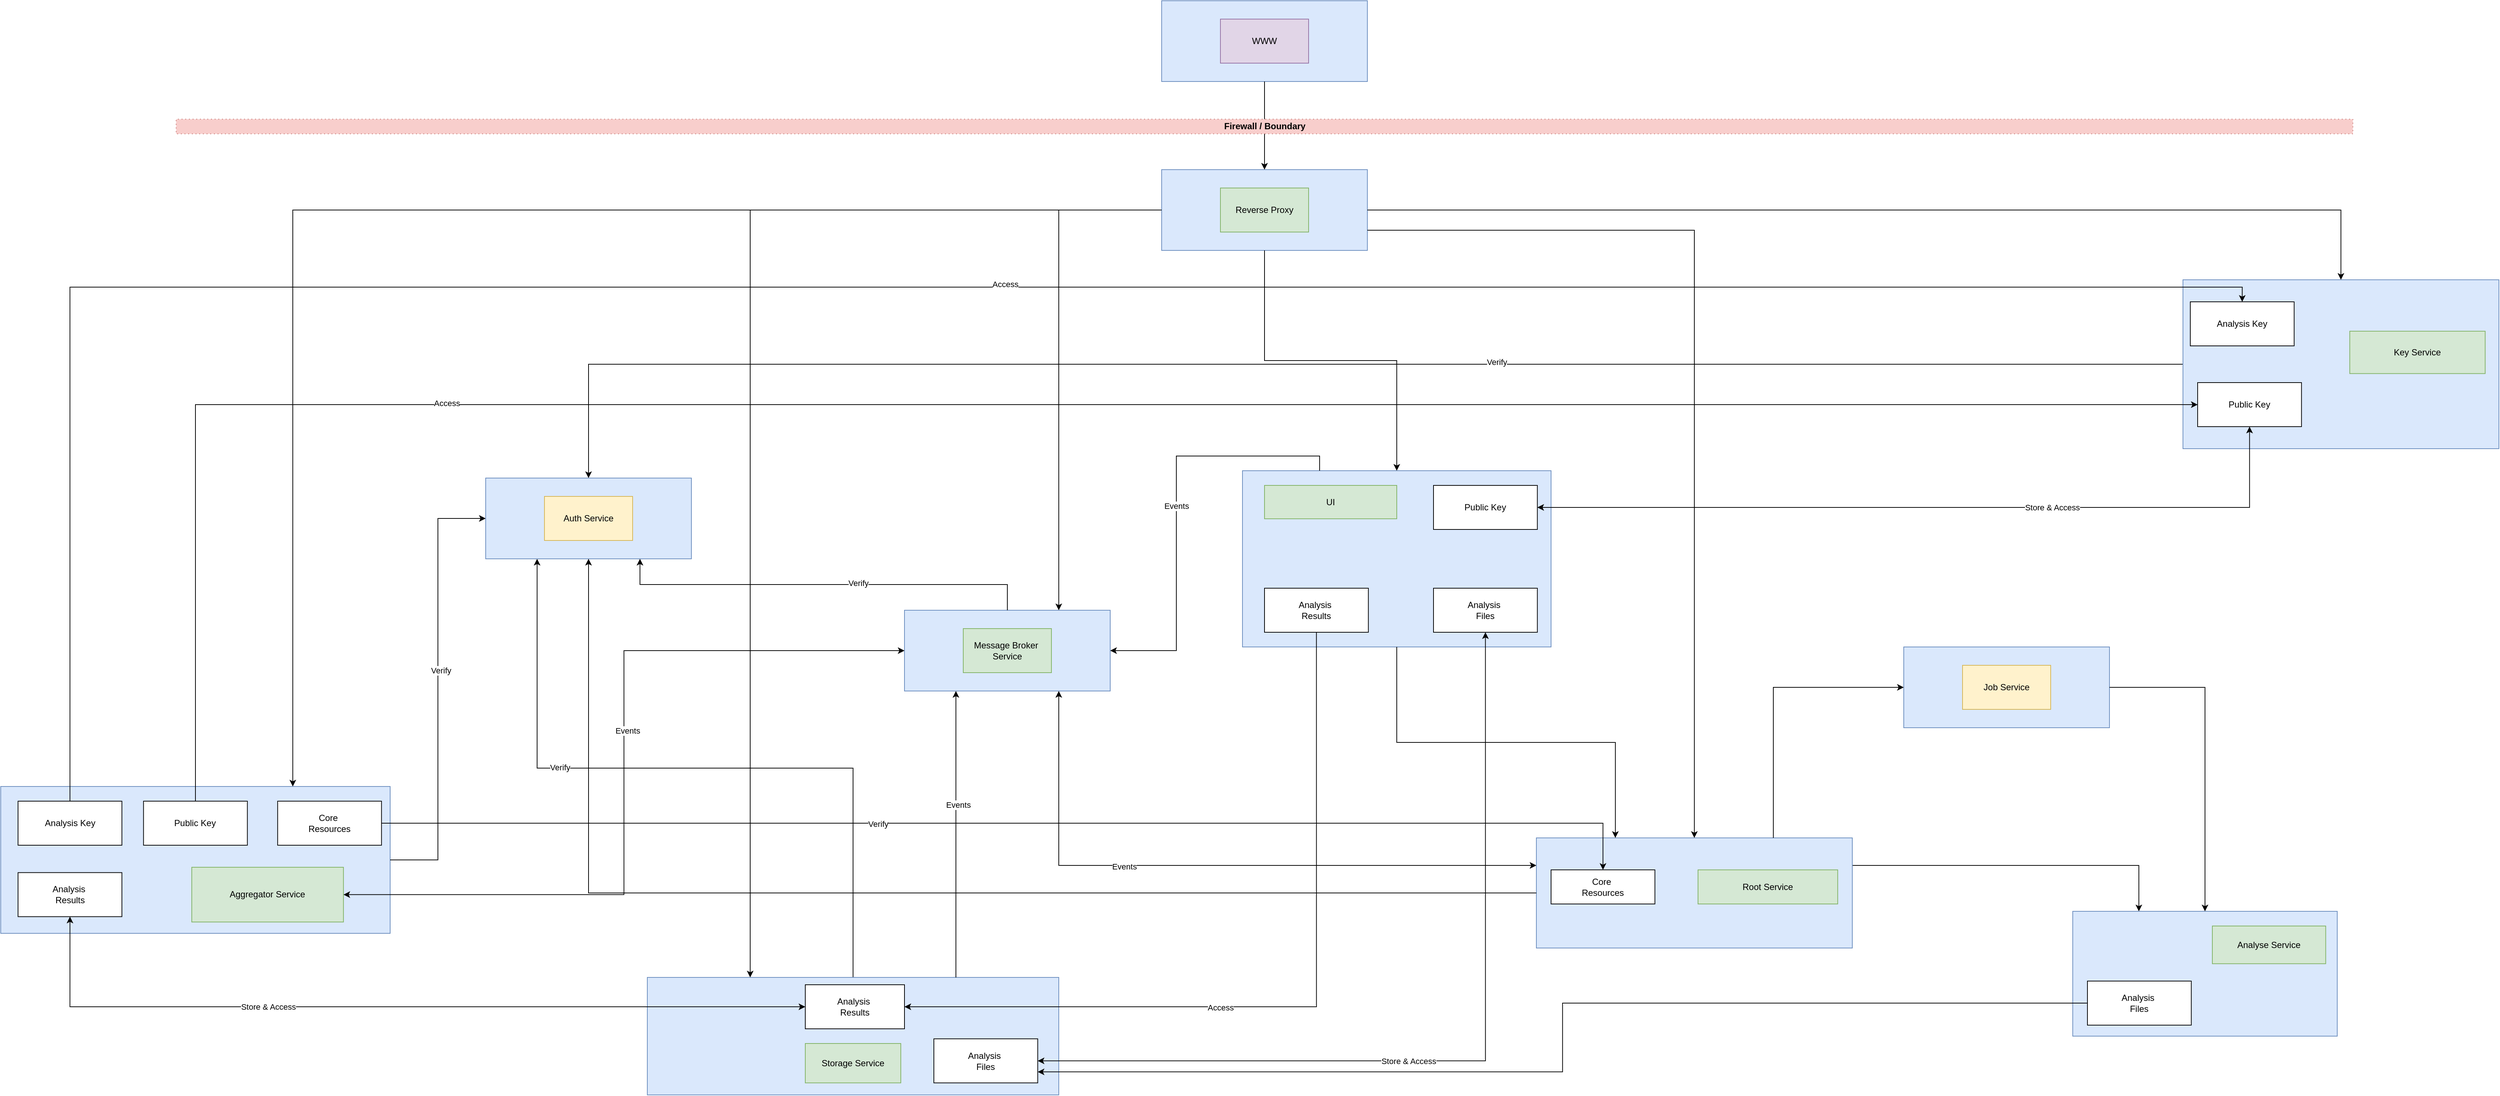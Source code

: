 <mxfile version="22.1.9" type="github">
  <diagram name="Page-1" id="822b0af5-4adb-64df-f703-e8dfc1f81529">
    <mxGraphModel dx="5632" dy="2486" grid="1" gridSize="10" guides="1" tooltips="1" connect="1" arrows="1" fold="1" page="1" pageScale="1" pageWidth="1100" pageHeight="850" background="none" math="0" shadow="0">
      <root>
        <mxCell id="0" />
        <mxCell id="1" parent="0" />
        <mxCell id="oog65j6L7B87XHzVz9v1-75" style="edgeStyle=orthogonalEdgeStyle;rounded=0;orthogonalLoop=1;jettySize=auto;html=1;entryX=0.25;entryY=1;entryDx=0;entryDy=0;fontColor=#FFFFFF;strokeColor=default;" parent="1" source="oog65j6L7B87XHzVz9v1-12" target="oog65j6L7B87XHzVz9v1-2" edge="1">
          <mxGeometry relative="1" as="geometry" />
        </mxCell>
        <mxCell id="PBtX4HCvhkAMB2_3Ykh0-20" value="Verify" style="edgeLabel;html=1;align=center;verticalAlign=middle;resizable=0;points=[];" vertex="1" connectable="0" parent="oog65j6L7B87XHzVz9v1-75">
          <mxGeometry x="0.369" y="-1" relative="1" as="geometry">
            <mxPoint as="offset" />
          </mxGeometry>
        </mxCell>
        <mxCell id="oog65j6L7B87XHzVz9v1-72" style="edgeStyle=orthogonalEdgeStyle;rounded=0;orthogonalLoop=1;jettySize=auto;html=1;fontColor=#FFFFFF;strokeColor=default;entryX=0.5;entryY=0;entryDx=0;entryDy=0;" parent="1" source="oog65j6L7B87XHzVz9v1-6" target="oog65j6L7B87XHzVz9v1-2" edge="1">
          <mxGeometry relative="1" as="geometry" />
        </mxCell>
        <mxCell id="PBtX4HCvhkAMB2_3Ykh0-25" value="Verify" style="edgeLabel;html=1;align=center;verticalAlign=middle;resizable=0;points=[];" vertex="1" connectable="0" parent="oog65j6L7B87XHzVz9v1-72">
          <mxGeometry x="-0.196" y="-3" relative="1" as="geometry">
            <mxPoint as="offset" />
          </mxGeometry>
        </mxCell>
        <mxCell id="oog65j6L7B87XHzVz9v1-70" style="rounded=0;orthogonalLoop=1;jettySize=auto;html=1;entryX=0.25;entryY=0;entryDx=0;entryDy=0;fontColor=#FFFFFF;strokeColor=default;exitX=1;exitY=0.25;exitDx=0;exitDy=0;edgeStyle=orthogonalEdgeStyle;" parent="1" source="oog65j6L7B87XHzVz9v1-9" target="oog65j6L7B87XHzVz9v1-68" edge="1">
          <mxGeometry relative="1" as="geometry" />
        </mxCell>
        <mxCell id="oog65j6L7B87XHzVz9v1-4" value="" style="group" parent="1" vertex="1" connectable="0">
          <mxGeometry x="-20" y="-30" width="280" height="110" as="geometry" />
        </mxCell>
        <mxCell id="oog65j6L7B87XHzVz9v1-2" value="" style="rounded=0;whiteSpace=wrap;html=1;fillColor=#dae8fc;strokeColor=#6c8ebf;" parent="oog65j6L7B87XHzVz9v1-4" vertex="1">
          <mxGeometry width="280" height="110" as="geometry" />
        </mxCell>
        <mxCell id="oog65j6L7B87XHzVz9v1-3" value="Auth Service" style="rounded=0;whiteSpace=wrap;html=1;fillColor=#fff2cc;strokeColor=#d6b656;" parent="oog65j6L7B87XHzVz9v1-4" vertex="1">
          <mxGeometry x="80" y="25" width="120" height="60" as="geometry" />
        </mxCell>
        <mxCell id="oog65j6L7B87XHzVz9v1-11" value="" style="group" parent="1" vertex="1" connectable="0">
          <mxGeometry x="200" y="650" width="560" height="160" as="geometry" />
        </mxCell>
        <mxCell id="oog65j6L7B87XHzVz9v1-12" value="" style="rounded=0;whiteSpace=wrap;html=1;fillColor=#dae8fc;strokeColor=#6c8ebf;" parent="oog65j6L7B87XHzVz9v1-11" vertex="1">
          <mxGeometry width="560" height="160" as="geometry" />
        </mxCell>
        <mxCell id="oog65j6L7B87XHzVz9v1-13" value="Storage Service" style="rounded=0;whiteSpace=wrap;html=1;fillColor=#d5e8d4;strokeColor=#82b366;" parent="oog65j6L7B87XHzVz9v1-11" vertex="1">
          <mxGeometry x="215" y="90" width="130" height="53.64" as="geometry" />
        </mxCell>
        <mxCell id="oog65j6L7B87XHzVz9v1-23" value="Analysis&amp;nbsp;&lt;br&gt;Results" style="rounded=0;whiteSpace=wrap;html=1;" parent="oog65j6L7B87XHzVz9v1-11" vertex="1">
          <mxGeometry x="215" y="10" width="135" height="60" as="geometry" />
        </mxCell>
        <mxCell id="oog65j6L7B87XHzVz9v1-89" value="Analysis&amp;nbsp;&lt;br&gt;Files" style="rounded=0;whiteSpace=wrap;html=1;" parent="oog65j6L7B87XHzVz9v1-11" vertex="1">
          <mxGeometry x="389.999" y="83.64" width="141.333" height="60" as="geometry" />
        </mxCell>
        <mxCell id="oog65j6L7B87XHzVz9v1-5" value="" style="group" parent="1" vertex="1" connectable="0">
          <mxGeometry x="2290" y="-300" width="430" height="230" as="geometry" />
        </mxCell>
        <mxCell id="oog65j6L7B87XHzVz9v1-6" value="" style="rounded=0;whiteSpace=wrap;html=1;fillColor=#dae8fc;strokeColor=#6c8ebf;" parent="oog65j6L7B87XHzVz9v1-5" vertex="1">
          <mxGeometry width="430" height="230" as="geometry" />
        </mxCell>
        <mxCell id="oog65j6L7B87XHzVz9v1-30" value="Public Key" style="rounded=0;whiteSpace=wrap;html=1;" parent="oog65j6L7B87XHzVz9v1-5" vertex="1">
          <mxGeometry x="19.996" y="140" width="141.333" height="60" as="geometry" />
        </mxCell>
        <mxCell id="oog65j6L7B87XHzVz9v1-7" value="Key Service" style="rounded=0;whiteSpace=wrap;html=1;fillColor=#d5e8d4;strokeColor=#82b366;" parent="oog65j6L7B87XHzVz9v1-5" vertex="1">
          <mxGeometry x="227.04" y="70" width="184.29" height="57.73" as="geometry" />
        </mxCell>
        <mxCell id="oog65j6L7B87XHzVz9v1-33" value="Analysis Key" style="rounded=0;whiteSpace=wrap;html=1;" parent="oog65j6L7B87XHzVz9v1-5" vertex="1">
          <mxGeometry x="10" y="30" width="141.33" height="60" as="geometry" />
        </mxCell>
        <mxCell id="oog65j6L7B87XHzVz9v1-14" value="" style="group" parent="1" vertex="1" connectable="0">
          <mxGeometry x="550" y="150" width="280" height="110" as="geometry" />
        </mxCell>
        <mxCell id="oog65j6L7B87XHzVz9v1-15" value="" style="rounded=0;whiteSpace=wrap;html=1;fillColor=#dae8fc;strokeColor=#6c8ebf;" parent="oog65j6L7B87XHzVz9v1-14" vertex="1">
          <mxGeometry width="280" height="110" as="geometry" />
        </mxCell>
        <mxCell id="oog65j6L7B87XHzVz9v1-16" value="Message Broker&amp;nbsp;&lt;br&gt;Service" style="rounded=0;whiteSpace=wrap;html=1;fillColor=#d5e8d4;strokeColor=#82b366;" parent="oog65j6L7B87XHzVz9v1-14" vertex="1">
          <mxGeometry x="80" y="25" width="120" height="60" as="geometry" />
        </mxCell>
        <mxCell id="oog65j6L7B87XHzVz9v1-17" value="" style="group" parent="1" vertex="1" connectable="0">
          <mxGeometry x="-680" y="390" width="530" height="200" as="geometry" />
        </mxCell>
        <mxCell id="oog65j6L7B87XHzVz9v1-18" value="" style="rounded=0;whiteSpace=wrap;html=1;fillColor=#dae8fc;strokeColor=#6c8ebf;" parent="oog65j6L7B87XHzVz9v1-17" vertex="1">
          <mxGeometry width="530" height="200" as="geometry" />
        </mxCell>
        <mxCell id="oog65j6L7B87XHzVz9v1-19" value="Aggregator Service" style="rounded=0;whiteSpace=wrap;html=1;fillColor=#d5e8d4;strokeColor=#82b366;" parent="oog65j6L7B87XHzVz9v1-17" vertex="1">
          <mxGeometry x="260" y="110.01" width="206.44" height="74.55" as="geometry" />
        </mxCell>
        <mxCell id="oog65j6L7B87XHzVz9v1-21" value="Analysis Key" style="rounded=0;whiteSpace=wrap;html=1;" parent="oog65j6L7B87XHzVz9v1-17" vertex="1">
          <mxGeometry x="23.559" y="20" width="141.333" height="60" as="geometry" />
        </mxCell>
        <mxCell id="oog65j6L7B87XHzVz9v1-22" value="Public Key" style="rounded=0;whiteSpace=wrap;html=1;" parent="oog65j6L7B87XHzVz9v1-17" vertex="1">
          <mxGeometry x="194.336" y="20" width="141.333" height="60" as="geometry" />
        </mxCell>
        <mxCell id="oog65j6L7B87XHzVz9v1-24" value="Core&amp;nbsp;&lt;br&gt;Resources" style="rounded=0;whiteSpace=wrap;html=1;" parent="oog65j6L7B87XHzVz9v1-17" vertex="1">
          <mxGeometry x="376.886" y="20" width="141.333" height="60" as="geometry" />
        </mxCell>
        <mxCell id="oog65j6L7B87XHzVz9v1-41" value="Analysis&amp;nbsp;&lt;br&gt;Results" style="rounded=0;whiteSpace=wrap;html=1;" parent="oog65j6L7B87XHzVz9v1-17" vertex="1">
          <mxGeometry x="23.559" y="117.28" width="141.333" height="60" as="geometry" />
        </mxCell>
        <mxCell id="oog65j6L7B87XHzVz9v1-31" style="edgeStyle=orthogonalEdgeStyle;rounded=0;orthogonalLoop=1;jettySize=auto;html=1;exitX=0.5;exitY=0;exitDx=0;exitDy=0;entryX=0;entryY=0.5;entryDx=0;entryDy=0;" parent="1" source="oog65j6L7B87XHzVz9v1-22" target="oog65j6L7B87XHzVz9v1-30" edge="1">
          <mxGeometry relative="1" as="geometry" />
        </mxCell>
        <mxCell id="PBtX4HCvhkAMB2_3Ykh0-22" value="Access" style="edgeLabel;html=1;align=center;verticalAlign=middle;resizable=0;points=[];" vertex="1" connectable="0" parent="oog65j6L7B87XHzVz9v1-31">
          <mxGeometry x="-0.46" y="2" relative="1" as="geometry">
            <mxPoint as="offset" />
          </mxGeometry>
        </mxCell>
        <mxCell id="oog65j6L7B87XHzVz9v1-34" value="" style="group" parent="1" vertex="1" connectable="0">
          <mxGeometry x="1410" y="460" width="430" height="150" as="geometry" />
        </mxCell>
        <mxCell id="oog65j6L7B87XHzVz9v1-9" value="" style="rounded=0;whiteSpace=wrap;html=1;fillColor=#dae8fc;strokeColor=#6c8ebf;" parent="oog65j6L7B87XHzVz9v1-34" vertex="1">
          <mxGeometry width="430" height="150.0" as="geometry" />
        </mxCell>
        <mxCell id="oog65j6L7B87XHzVz9v1-25" value="Root Service" style="rounded=0;whiteSpace=wrap;html=1;fillColor=#d5e8d4;strokeColor=#82b366;" parent="oog65j6L7B87XHzVz9v1-34" vertex="1">
          <mxGeometry x="220" y="43.55" width="190.13" height="46.45" as="geometry" />
        </mxCell>
        <mxCell id="oog65j6L7B87XHzVz9v1-28" value="Core&amp;nbsp;&lt;br&gt;Resources" style="rounded=0;whiteSpace=wrap;html=1;" parent="oog65j6L7B87XHzVz9v1-34" vertex="1">
          <mxGeometry x="20" y="43.55" width="141.33" height="46.45" as="geometry" />
        </mxCell>
        <mxCell id="oog65j6L7B87XHzVz9v1-35" style="edgeStyle=orthogonalEdgeStyle;rounded=0;orthogonalLoop=1;jettySize=auto;html=1;fontColor=#FFFFFF;" parent="1" source="oog65j6L7B87XHzVz9v1-24" target="oog65j6L7B87XHzVz9v1-28" edge="1">
          <mxGeometry relative="1" as="geometry" />
        </mxCell>
        <mxCell id="PBtX4HCvhkAMB2_3Ykh0-19" value="Verify" style="edgeLabel;html=1;align=center;verticalAlign=middle;resizable=0;points=[];" vertex="1" connectable="0" parent="oog65j6L7B87XHzVz9v1-35">
          <mxGeometry x="-0.217" y="-1" relative="1" as="geometry">
            <mxPoint as="offset" />
          </mxGeometry>
        </mxCell>
        <mxCell id="oog65j6L7B87XHzVz9v1-42" style="edgeStyle=orthogonalEdgeStyle;rounded=0;orthogonalLoop=1;jettySize=auto;html=1;entryX=0;entryY=0.5;entryDx=0;entryDy=0;fontColor=#FFFFFF;exitX=0.5;exitY=1;exitDx=0;exitDy=0;startArrow=classic;startFill=1;" parent="1" source="oog65j6L7B87XHzVz9v1-41" target="oog65j6L7B87XHzVz9v1-23" edge="1">
          <mxGeometry relative="1" as="geometry" />
        </mxCell>
        <mxCell id="PBtX4HCvhkAMB2_3Ykh0-18" value="Store &amp;amp; Access" style="edgeLabel;html=1;align=center;verticalAlign=middle;resizable=0;points=[];" vertex="1" connectable="0" parent="oog65j6L7B87XHzVz9v1-42">
          <mxGeometry x="-0.301" relative="1" as="geometry">
            <mxPoint as="offset" />
          </mxGeometry>
        </mxCell>
        <mxCell id="oog65j6L7B87XHzVz9v1-45" style="edgeStyle=orthogonalEdgeStyle;rounded=0;orthogonalLoop=1;jettySize=auto;html=1;fontColor=#FFFFFF;strokeColor=default;entryX=0;entryY=0.5;entryDx=0;entryDy=0;startArrow=classic;startFill=1;" parent="1" source="oog65j6L7B87XHzVz9v1-19" target="oog65j6L7B87XHzVz9v1-15" edge="1">
          <mxGeometry relative="1" as="geometry" />
        </mxCell>
        <mxCell id="oog65j6L7B87XHzVz9v1-59" value="&lt;span style=&quot;&quot;&gt;Events&lt;/span&gt;" style="edgeLabel;html=1;align=center;verticalAlign=middle;resizable=0;points=[];fontColor=#000000;labelBorderColor=none;labelBackgroundColor=#FFFFFF;" parent="oog65j6L7B87XHzVz9v1-45" vertex="1" connectable="0">
          <mxGeometry x="0.105" y="-4" relative="1" as="geometry">
            <mxPoint x="1" as="offset" />
          </mxGeometry>
        </mxCell>
        <mxCell id="oog65j6L7B87XHzVz9v1-60" style="edgeStyle=orthogonalEdgeStyle;rounded=0;orthogonalLoop=1;jettySize=auto;html=1;exitX=0.75;exitY=1;exitDx=0;exitDy=0;fontColor=#FFFFFF;strokeColor=default;entryX=0;entryY=0.25;entryDx=0;entryDy=0;startArrow=classic;startFill=1;" parent="1" source="oog65j6L7B87XHzVz9v1-15" target="oog65j6L7B87XHzVz9v1-9" edge="1">
          <mxGeometry relative="1" as="geometry">
            <mxPoint x="829" y="475" as="sourcePoint" />
            <mxPoint x="1265" y="300" as="targetPoint" />
          </mxGeometry>
        </mxCell>
        <mxCell id="oog65j6L7B87XHzVz9v1-87" value="Text" style="edgeLabel;html=1;align=center;verticalAlign=middle;resizable=0;points=[];fontColor=#FFFFFF;" parent="oog65j6L7B87XHzVz9v1-60" vertex="1" connectable="0">
          <mxGeometry x="-0.298" y="-6" relative="1" as="geometry">
            <mxPoint as="offset" />
          </mxGeometry>
        </mxCell>
        <mxCell id="oog65j6L7B87XHzVz9v1-88" value="&lt;span style=&quot;&quot;&gt;&lt;font color=&quot;#000000&quot;&gt;Events&lt;/font&gt;&lt;/span&gt;" style="edgeLabel;html=1;align=center;verticalAlign=middle;resizable=0;points=[];fontColor=#FFFFFF;labelBackgroundColor=default;labelBorderColor=none;" parent="oog65j6L7B87XHzVz9v1-60" vertex="1" connectable="0">
          <mxGeometry x="-0.265" y="-1" relative="1" as="geometry">
            <mxPoint as="offset" />
          </mxGeometry>
        </mxCell>
        <mxCell id="oog65j6L7B87XHzVz9v1-63" style="edgeStyle=orthogonalEdgeStyle;rounded=0;orthogonalLoop=1;jettySize=auto;html=1;entryX=0.5;entryY=0;entryDx=0;entryDy=0;fontColor=#FFFFFF;strokeColor=default;exitX=0.5;exitY=0;exitDx=0;exitDy=0;" parent="1" source="oog65j6L7B87XHzVz9v1-21" target="oog65j6L7B87XHzVz9v1-33" edge="1">
          <mxGeometry relative="1" as="geometry" />
        </mxCell>
        <mxCell id="PBtX4HCvhkAMB2_3Ykh0-26" value="Access" style="edgeLabel;html=1;align=center;verticalAlign=middle;resizable=0;points=[];" vertex="1" connectable="0" parent="oog65j6L7B87XHzVz9v1-63">
          <mxGeometry x="0.073" y="4" relative="1" as="geometry">
            <mxPoint as="offset" />
          </mxGeometry>
        </mxCell>
        <mxCell id="oog65j6L7B87XHzVz9v1-67" value="" style="group" parent="1" vertex="1" connectable="0">
          <mxGeometry x="2140" y="560" width="360" height="170" as="geometry" />
        </mxCell>
        <mxCell id="oog65j6L7B87XHzVz9v1-68" value="" style="rounded=0;whiteSpace=wrap;html=1;fillColor=#dae8fc;strokeColor=#6c8ebf;" parent="oog65j6L7B87XHzVz9v1-67" vertex="1">
          <mxGeometry width="360" height="170" as="geometry" />
        </mxCell>
        <mxCell id="oog65j6L7B87XHzVz9v1-69" value="Analyse Service" style="rounded=0;whiteSpace=wrap;html=1;fillColor=#d5e8d4;strokeColor=#82b366;" parent="oog65j6L7B87XHzVz9v1-67" vertex="1">
          <mxGeometry x="190" y="20" width="154.29" height="51.36" as="geometry" />
        </mxCell>
        <mxCell id="PBtX4HCvhkAMB2_3Ykh0-28" value="Analysis&amp;nbsp;&lt;br&gt;Files" style="rounded=0;whiteSpace=wrap;html=1;" vertex="1" parent="oog65j6L7B87XHzVz9v1-67">
          <mxGeometry x="19.999" y="95" width="141.333" height="60" as="geometry" />
        </mxCell>
        <mxCell id="oog65j6L7B87XHzVz9v1-73" style="edgeStyle=orthogonalEdgeStyle;rounded=0;orthogonalLoop=1;jettySize=auto;html=1;entryX=0.75;entryY=1;entryDx=0;entryDy=0;fontColor=#FFFFFF;strokeColor=default;exitX=0.5;exitY=0;exitDx=0;exitDy=0;" parent="1" source="oog65j6L7B87XHzVz9v1-15" target="oog65j6L7B87XHzVz9v1-2" edge="1">
          <mxGeometry relative="1" as="geometry" />
        </mxCell>
        <mxCell id="PBtX4HCvhkAMB2_3Ykh0-23" value="Verify" style="edgeLabel;html=1;align=center;verticalAlign=middle;resizable=0;points=[];" vertex="1" connectable="0" parent="oog65j6L7B87XHzVz9v1-73">
          <mxGeometry x="-0.164" y="-2" relative="1" as="geometry">
            <mxPoint as="offset" />
          </mxGeometry>
        </mxCell>
        <mxCell id="oog65j6L7B87XHzVz9v1-74" style="edgeStyle=orthogonalEdgeStyle;rounded=0;orthogonalLoop=1;jettySize=auto;html=1;fontColor=#FFFFFF;strokeColor=default;" parent="1" source="oog65j6L7B87XHzVz9v1-9" target="oog65j6L7B87XHzVz9v1-2" edge="1">
          <mxGeometry relative="1" as="geometry" />
        </mxCell>
        <mxCell id="oog65j6L7B87XHzVz9v1-76" style="edgeStyle=orthogonalEdgeStyle;rounded=0;orthogonalLoop=1;jettySize=auto;html=1;entryX=0;entryY=0.5;entryDx=0;entryDy=0;fontColor=#FFFFFF;strokeColor=default;" parent="1" source="oog65j6L7B87XHzVz9v1-18" target="oog65j6L7B87XHzVz9v1-2" edge="1">
          <mxGeometry relative="1" as="geometry" />
        </mxCell>
        <mxCell id="PBtX4HCvhkAMB2_3Ykh0-21" value="Verify" style="edgeLabel;html=1;align=center;verticalAlign=middle;resizable=0;points=[];" vertex="1" connectable="0" parent="oog65j6L7B87XHzVz9v1-76">
          <mxGeometry x="0.086" y="-4" relative="1" as="geometry">
            <mxPoint as="offset" />
          </mxGeometry>
        </mxCell>
        <mxCell id="oog65j6L7B87XHzVz9v1-82" value="" style="group" parent="1" vertex="1" connectable="0">
          <mxGeometry x="1010" y="-40" width="420" height="240" as="geometry" />
        </mxCell>
        <mxCell id="oog65j6L7B87XHzVz9v1-83" value="" style="rounded=0;whiteSpace=wrap;html=1;fillColor=#dae8fc;strokeColor=#6c8ebf;" parent="oog65j6L7B87XHzVz9v1-82" vertex="1">
          <mxGeometry width="420" height="240.0" as="geometry" />
        </mxCell>
        <mxCell id="oog65j6L7B87XHzVz9v1-84" value="UI" style="rounded=0;whiteSpace=wrap;html=1;fillColor=#d5e8d4;strokeColor=#82b366;" parent="oog65j6L7B87XHzVz9v1-82" vertex="1">
          <mxGeometry x="30" y="20" width="180" height="45.45" as="geometry" />
        </mxCell>
        <mxCell id="oog65j6L7B87XHzVz9v1-29" value="Analysis&amp;nbsp;&lt;br&gt;Results" style="rounded=0;whiteSpace=wrap;html=1;" parent="oog65j6L7B87XHzVz9v1-82" vertex="1">
          <mxGeometry x="29.999" y="160" width="141.333" height="60" as="geometry" />
        </mxCell>
        <mxCell id="oog65j6L7B87XHzVz9v1-27" value="Public Key" style="rounded=0;whiteSpace=wrap;html=1;" parent="oog65j6L7B87XHzVz9v1-82" vertex="1">
          <mxGeometry x="259.996" y="20" width="141.333" height="60" as="geometry" />
        </mxCell>
        <mxCell id="oog65j6L7B87XHzVz9v1-71" value="Analysis&amp;nbsp;&lt;br&gt;Files" style="rounded=0;whiteSpace=wrap;html=1;" parent="oog65j6L7B87XHzVz9v1-82" vertex="1">
          <mxGeometry x="259.999" y="160" width="141.333" height="60" as="geometry" />
        </mxCell>
        <mxCell id="oog65j6L7B87XHzVz9v1-86" style="edgeStyle=orthogonalEdgeStyle;rounded=0;orthogonalLoop=1;jettySize=auto;html=1;fontColor=#FFFFFF;strokeColor=default;entryX=0.25;entryY=0;entryDx=0;entryDy=0;" parent="1" source="oog65j6L7B87XHzVz9v1-83" target="oog65j6L7B87XHzVz9v1-9" edge="1">
          <mxGeometry relative="1" as="geometry" />
        </mxCell>
        <mxCell id="oog65j6L7B87XHzVz9v1-90" style="edgeStyle=orthogonalEdgeStyle;rounded=0;orthogonalLoop=1;jettySize=auto;html=1;entryX=1;entryY=0.5;entryDx=0;entryDy=0;fontColor=#FFFFFF;strokeColor=default;exitX=0.5;exitY=1;exitDx=0;exitDy=0;startArrow=classic;startFill=1;" parent="1" source="oog65j6L7B87XHzVz9v1-71" target="oog65j6L7B87XHzVz9v1-89" edge="1">
          <mxGeometry relative="1" as="geometry" />
        </mxCell>
        <mxCell id="oog65j6L7B87XHzVz9v1-93" value="Store &amp;amp; Access" style="edgeLabel;html=1;align=center;verticalAlign=middle;resizable=0;points=[];fontColor=#000000;labelBackgroundColor=#FFFFFF;" parent="oog65j6L7B87XHzVz9v1-90" vertex="1" connectable="0">
          <mxGeometry x="0.155" relative="1" as="geometry">
            <mxPoint as="offset" />
          </mxGeometry>
        </mxCell>
        <mxCell id="oog65j6L7B87XHzVz9v1-95" style="edgeStyle=orthogonalEdgeStyle;rounded=0;orthogonalLoop=1;jettySize=auto;html=1;fontColor=#FFFFFF;strokeColor=default;exitX=0.75;exitY=0;exitDx=0;exitDy=0;entryX=0.25;entryY=1;entryDx=0;entryDy=0;" parent="1" source="oog65j6L7B87XHzVz9v1-12" target="oog65j6L7B87XHzVz9v1-15" edge="1">
          <mxGeometry relative="1" as="geometry" />
        </mxCell>
        <mxCell id="oog65j6L7B87XHzVz9v1-96" value="&lt;font style=&quot;&quot;&gt;Events&lt;/font&gt;" style="edgeLabel;html=1;align=center;verticalAlign=middle;resizable=0;points=[];fontColor=#000000;labelBackgroundColor=#FFFFFF;" parent="oog65j6L7B87XHzVz9v1-95" vertex="1" connectable="0">
          <mxGeometry x="0.206" y="-3" relative="1" as="geometry">
            <mxPoint as="offset" />
          </mxGeometry>
        </mxCell>
        <mxCell id="oog65j6L7B87XHzVz9v1-97" style="edgeStyle=orthogonalEdgeStyle;rounded=0;orthogonalLoop=1;jettySize=auto;html=1;entryX=1;entryY=0.5;entryDx=0;entryDy=0;fontColor=#FFFFFF;strokeColor=default;exitX=0.25;exitY=0;exitDx=0;exitDy=0;" parent="1" source="oog65j6L7B87XHzVz9v1-83" target="oog65j6L7B87XHzVz9v1-15" edge="1">
          <mxGeometry relative="1" as="geometry" />
        </mxCell>
        <mxCell id="PBtX4HCvhkAMB2_3Ykh0-24" value="Events" style="edgeLabel;html=1;align=center;verticalAlign=middle;resizable=0;points=[];" vertex="1" connectable="0" parent="oog65j6L7B87XHzVz9v1-97">
          <mxGeometry x="-0.007" relative="1" as="geometry">
            <mxPoint as="offset" />
          </mxGeometry>
        </mxCell>
        <mxCell id="oog65j6L7B87XHzVz9v1-100" value="" style="group" parent="1" vertex="1" connectable="0">
          <mxGeometry x="1910" y="200" width="280" height="110" as="geometry" />
        </mxCell>
        <mxCell id="oog65j6L7B87XHzVz9v1-101" value="" style="rounded=0;whiteSpace=wrap;html=1;fillColor=#dae8fc;strokeColor=#6c8ebf;" parent="oog65j6L7B87XHzVz9v1-100" vertex="1">
          <mxGeometry width="280" height="110" as="geometry" />
        </mxCell>
        <mxCell id="oog65j6L7B87XHzVz9v1-102" value="Job Service" style="rounded=0;whiteSpace=wrap;html=1;fillColor=#fff2cc;strokeColor=#d6b656;" parent="oog65j6L7B87XHzVz9v1-100" vertex="1">
          <mxGeometry x="80" y="25" width="120" height="60" as="geometry" />
        </mxCell>
        <mxCell id="oog65j6L7B87XHzVz9v1-103" style="edgeStyle=orthogonalEdgeStyle;rounded=0;orthogonalLoop=1;jettySize=auto;html=1;fontColor=#FFFFFF;strokeColor=default;exitX=1;exitY=0.5;exitDx=0;exitDy=0;" parent="1" source="oog65j6L7B87XHzVz9v1-101" target="oog65j6L7B87XHzVz9v1-68" edge="1">
          <mxGeometry relative="1" as="geometry" />
        </mxCell>
        <mxCell id="oog65j6L7B87XHzVz9v1-104" style="edgeStyle=orthogonalEdgeStyle;rounded=0;orthogonalLoop=1;jettySize=auto;html=1;entryX=0;entryY=0.5;entryDx=0;entryDy=0;fontColor=#FFFFFF;strokeColor=default;exitX=0.75;exitY=0;exitDx=0;exitDy=0;" parent="1" source="oog65j6L7B87XHzVz9v1-9" target="oog65j6L7B87XHzVz9v1-101" edge="1">
          <mxGeometry relative="1" as="geometry" />
        </mxCell>
        <mxCell id="PBtX4HCvhkAMB2_3Ykh0-3" value="" style="group" vertex="1" connectable="0" parent="1">
          <mxGeometry x="900" y="-450" width="280" height="110" as="geometry" />
        </mxCell>
        <mxCell id="PBtX4HCvhkAMB2_3Ykh0-4" value="" style="rounded=0;whiteSpace=wrap;html=1;fillColor=#dae8fc;strokeColor=#6c8ebf;" vertex="1" parent="PBtX4HCvhkAMB2_3Ykh0-3">
          <mxGeometry width="280" height="110" as="geometry" />
        </mxCell>
        <mxCell id="PBtX4HCvhkAMB2_3Ykh0-5" value="Reverse Proxy" style="rounded=0;whiteSpace=wrap;html=1;fillColor=#d5e8d4;strokeColor=#82b366;" vertex="1" parent="PBtX4HCvhkAMB2_3Ykh0-3">
          <mxGeometry x="80" y="25" width="120" height="60" as="geometry" />
        </mxCell>
        <mxCell id="PBtX4HCvhkAMB2_3Ykh0-6" value="" style="group" vertex="1" connectable="0" parent="1">
          <mxGeometry x="900" y="-680" width="280" height="110" as="geometry" />
        </mxCell>
        <mxCell id="PBtX4HCvhkAMB2_3Ykh0-7" value="" style="rounded=0;whiteSpace=wrap;html=1;fillColor=#dae8fc;strokeColor=#6c8ebf;" vertex="1" parent="PBtX4HCvhkAMB2_3Ykh0-6">
          <mxGeometry width="280" height="110" as="geometry" />
        </mxCell>
        <mxCell id="PBtX4HCvhkAMB2_3Ykh0-8" value="WWW" style="rounded=0;whiteSpace=wrap;html=1;fillColor=#e1d5e7;strokeColor=#9673a6;" vertex="1" parent="PBtX4HCvhkAMB2_3Ykh0-6">
          <mxGeometry x="80" y="25" width="120" height="60" as="geometry" />
        </mxCell>
        <mxCell id="PBtX4HCvhkAMB2_3Ykh0-9" style="edgeStyle=orthogonalEdgeStyle;rounded=0;orthogonalLoop=1;jettySize=auto;html=1;entryX=0.5;entryY=0;entryDx=0;entryDy=0;" edge="1" parent="1" source="PBtX4HCvhkAMB2_3Ykh0-7" target="PBtX4HCvhkAMB2_3Ykh0-4">
          <mxGeometry relative="1" as="geometry" />
        </mxCell>
        <mxCell id="PBtX4HCvhkAMB2_3Ykh0-2" value="Firewall / Boundary" style="rounded=0;whiteSpace=wrap;html=1;fillColor=#f8cecc;strokeColor=#b85450;dashed=1;dashPattern=1 4;fontStyle=1;horizontal=0;rotation=90;" vertex="1" parent="1">
          <mxGeometry x="1030" y="-1990" width="20" height="2962.5" as="geometry" />
        </mxCell>
        <mxCell id="PBtX4HCvhkAMB2_3Ykh0-10" style="edgeStyle=orthogonalEdgeStyle;rounded=0;orthogonalLoop=1;jettySize=auto;html=1;" edge="1" parent="1" source="PBtX4HCvhkAMB2_3Ykh0-4" target="oog65j6L7B87XHzVz9v1-6">
          <mxGeometry relative="1" as="geometry" />
        </mxCell>
        <mxCell id="PBtX4HCvhkAMB2_3Ykh0-11" style="edgeStyle=orthogonalEdgeStyle;rounded=0;orthogonalLoop=1;jettySize=auto;html=1;entryX=0.5;entryY=0;entryDx=0;entryDy=0;exitX=1;exitY=0.75;exitDx=0;exitDy=0;" edge="1" parent="1" source="PBtX4HCvhkAMB2_3Ykh0-4" target="oog65j6L7B87XHzVz9v1-9">
          <mxGeometry relative="1" as="geometry" />
        </mxCell>
        <mxCell id="PBtX4HCvhkAMB2_3Ykh0-12" style="edgeStyle=orthogonalEdgeStyle;rounded=0;orthogonalLoop=1;jettySize=auto;html=1;entryX=0.75;entryY=0;entryDx=0;entryDy=0;" edge="1" parent="1" source="PBtX4HCvhkAMB2_3Ykh0-4" target="oog65j6L7B87XHzVz9v1-15">
          <mxGeometry relative="1" as="geometry" />
        </mxCell>
        <mxCell id="PBtX4HCvhkAMB2_3Ykh0-13" style="edgeStyle=orthogonalEdgeStyle;rounded=0;orthogonalLoop=1;jettySize=auto;html=1;entryX=0.75;entryY=0;entryDx=0;entryDy=0;" edge="1" parent="1" source="PBtX4HCvhkAMB2_3Ykh0-4" target="oog65j6L7B87XHzVz9v1-18">
          <mxGeometry relative="1" as="geometry" />
        </mxCell>
        <mxCell id="PBtX4HCvhkAMB2_3Ykh0-14" style="edgeStyle=orthogonalEdgeStyle;rounded=0;orthogonalLoop=1;jettySize=auto;html=1;entryX=0.25;entryY=0;entryDx=0;entryDy=0;" edge="1" parent="1" source="PBtX4HCvhkAMB2_3Ykh0-4" target="oog65j6L7B87XHzVz9v1-12">
          <mxGeometry relative="1" as="geometry" />
        </mxCell>
        <mxCell id="PBtX4HCvhkAMB2_3Ykh0-15" style="edgeStyle=orthogonalEdgeStyle;rounded=0;orthogonalLoop=1;jettySize=auto;html=1;" edge="1" parent="1" source="PBtX4HCvhkAMB2_3Ykh0-4" target="oog65j6L7B87XHzVz9v1-83">
          <mxGeometry relative="1" as="geometry" />
        </mxCell>
        <mxCell id="PBtX4HCvhkAMB2_3Ykh0-16" style="edgeStyle=orthogonalEdgeStyle;rounded=0;orthogonalLoop=1;jettySize=auto;html=1;entryX=1;entryY=0.5;entryDx=0;entryDy=0;exitX=0.5;exitY=1;exitDx=0;exitDy=0;" edge="1" parent="1" source="oog65j6L7B87XHzVz9v1-29" target="oog65j6L7B87XHzVz9v1-23">
          <mxGeometry relative="1" as="geometry" />
        </mxCell>
        <mxCell id="PBtX4HCvhkAMB2_3Ykh0-17" value="Access" style="edgeLabel;html=1;align=center;verticalAlign=middle;resizable=0;points=[];" vertex="1" connectable="0" parent="PBtX4HCvhkAMB2_3Ykh0-16">
          <mxGeometry x="0.196" y="1" relative="1" as="geometry">
            <mxPoint as="offset" />
          </mxGeometry>
        </mxCell>
        <mxCell id="oog65j6L7B87XHzVz9v1-65" style="edgeStyle=orthogonalEdgeStyle;rounded=0;orthogonalLoop=1;jettySize=auto;html=1;fontColor=#FFFFFF;strokeColor=default;startArrow=classic;startFill=1;" parent="1" source="oog65j6L7B87XHzVz9v1-27" target="oog65j6L7B87XHzVz9v1-30" edge="1">
          <mxGeometry relative="1" as="geometry" />
        </mxCell>
        <mxCell id="PBtX4HCvhkAMB2_3Ykh0-27" value="Store &amp;amp; Access" style="edgeLabel;html=1;align=center;verticalAlign=middle;resizable=0;points=[];" vertex="1" connectable="0" parent="oog65j6L7B87XHzVz9v1-65">
          <mxGeometry x="0.298" relative="1" as="geometry">
            <mxPoint as="offset" />
          </mxGeometry>
        </mxCell>
        <mxCell id="PBtX4HCvhkAMB2_3Ykh0-29" style="edgeStyle=orthogonalEdgeStyle;rounded=0;orthogonalLoop=1;jettySize=auto;html=1;entryX=1;entryY=0.75;entryDx=0;entryDy=0;" edge="1" parent="1" source="PBtX4HCvhkAMB2_3Ykh0-28" target="oog65j6L7B87XHzVz9v1-89">
          <mxGeometry relative="1" as="geometry" />
        </mxCell>
      </root>
    </mxGraphModel>
  </diagram>
</mxfile>
